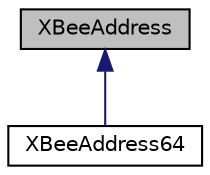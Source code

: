 digraph "XBeeAddress"
{
  edge [fontname="Helvetica",fontsize="10",labelfontname="Helvetica",labelfontsize="10"];
  node [fontname="Helvetica",fontsize="10",shape=record];
  Node0 [label="XBeeAddress",height=0.2,width=0.4,color="black", fillcolor="grey75", style="filled", fontcolor="black"];
  Node0 -> Node1 [dir="back",color="midnightblue",fontsize="10",style="solid"];
  Node1 [label="XBeeAddress64",height=0.2,width=0.4,color="black", fillcolor="white", style="filled",URL="$class_x_bee_address64.html"];
}
